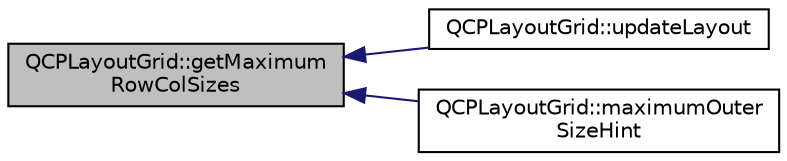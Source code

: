 digraph "QCPLayoutGrid::getMaximumRowColSizes"
{
  edge [fontname="Helvetica",fontsize="10",labelfontname="Helvetica",labelfontsize="10"];
  node [fontname="Helvetica",fontsize="10",shape=record];
  rankdir="LR";
  Node147 [label="QCPLayoutGrid::getMaximum\lRowColSizes",height=0.2,width=0.4,color="black", fillcolor="grey75", style="filled", fontcolor="black"];
  Node147 -> Node148 [dir="back",color="midnightblue",fontsize="10",style="solid",fontname="Helvetica"];
  Node148 [label="QCPLayoutGrid::updateLayout",height=0.2,width=0.4,color="black", fillcolor="white", style="filled",URL="$class_q_c_p_layout_grid.html#a6cf43f14d3fa335fd8758561ccf1f78c"];
  Node147 -> Node149 [dir="back",color="midnightblue",fontsize="10",style="solid",fontname="Helvetica"];
  Node149 [label="QCPLayoutGrid::maximumOuter\lSizeHint",height=0.2,width=0.4,color="black", fillcolor="white", style="filled",URL="$class_q_c_p_layout_grid.html#a41ce0014c220d77b909e2ca937f0e599"];
}

